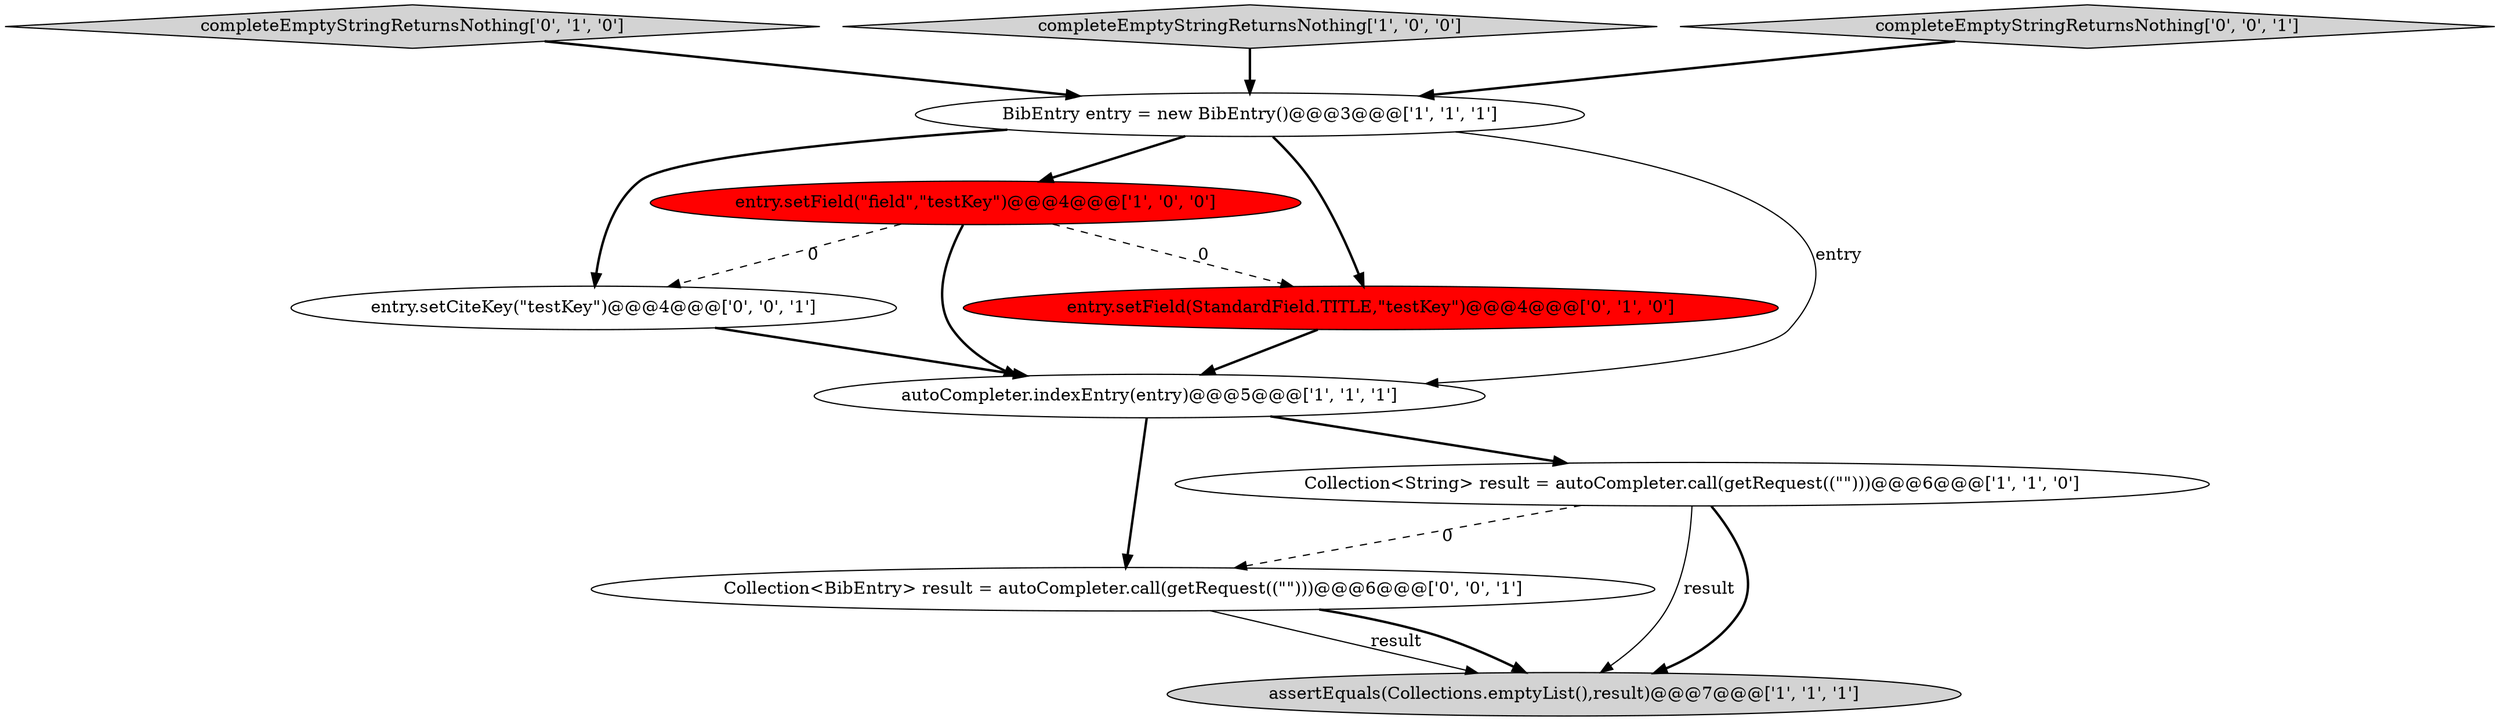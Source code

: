 digraph {
2 [style = filled, label = "Collection<String> result = autoCompleter.call(getRequest((\"\")))@@@6@@@['1', '1', '0']", fillcolor = white, shape = ellipse image = "AAA0AAABBB1BBB"];
9 [style = filled, label = "entry.setCiteKey(\"testKey\")@@@4@@@['0', '0', '1']", fillcolor = white, shape = ellipse image = "AAA0AAABBB3BBB"];
7 [style = filled, label = "entry.setField(StandardField.TITLE,\"testKey\")@@@4@@@['0', '1', '0']", fillcolor = red, shape = ellipse image = "AAA1AAABBB2BBB"];
8 [style = filled, label = "Collection<BibEntry> result = autoCompleter.call(getRequest((\"\")))@@@6@@@['0', '0', '1']", fillcolor = white, shape = ellipse image = "AAA0AAABBB3BBB"];
6 [style = filled, label = "completeEmptyStringReturnsNothing['0', '1', '0']", fillcolor = lightgray, shape = diamond image = "AAA0AAABBB2BBB"];
3 [style = filled, label = "completeEmptyStringReturnsNothing['1', '0', '0']", fillcolor = lightgray, shape = diamond image = "AAA0AAABBB1BBB"];
5 [style = filled, label = "assertEquals(Collections.emptyList(),result)@@@7@@@['1', '1', '1']", fillcolor = lightgray, shape = ellipse image = "AAA0AAABBB1BBB"];
10 [style = filled, label = "completeEmptyStringReturnsNothing['0', '0', '1']", fillcolor = lightgray, shape = diamond image = "AAA0AAABBB3BBB"];
0 [style = filled, label = "BibEntry entry = new BibEntry()@@@3@@@['1', '1', '1']", fillcolor = white, shape = ellipse image = "AAA0AAABBB1BBB"];
4 [style = filled, label = "autoCompleter.indexEntry(entry)@@@5@@@['1', '1', '1']", fillcolor = white, shape = ellipse image = "AAA0AAABBB1BBB"];
1 [style = filled, label = "entry.setField(\"field\",\"testKey\")@@@4@@@['1', '0', '0']", fillcolor = red, shape = ellipse image = "AAA1AAABBB1BBB"];
8->5 [style = solid, label="result"];
4->8 [style = bold, label=""];
10->0 [style = bold, label=""];
1->9 [style = dashed, label="0"];
1->4 [style = bold, label=""];
0->9 [style = bold, label=""];
2->5 [style = solid, label="result"];
6->0 [style = bold, label=""];
4->2 [style = bold, label=""];
7->4 [style = bold, label=""];
0->4 [style = solid, label="entry"];
8->5 [style = bold, label=""];
1->7 [style = dashed, label="0"];
2->8 [style = dashed, label="0"];
0->1 [style = bold, label=""];
3->0 [style = bold, label=""];
9->4 [style = bold, label=""];
2->5 [style = bold, label=""];
0->7 [style = bold, label=""];
}
